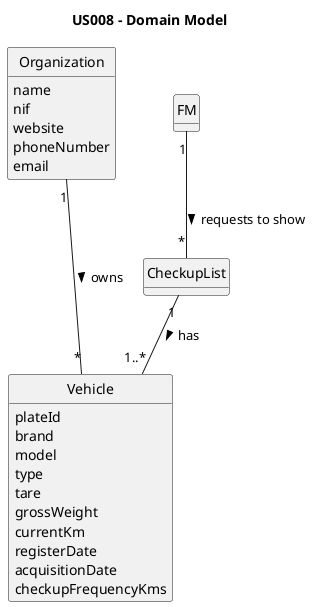 @startuml
skinparam monochrome true
skinparam packageStyle rectangle
skinparam shadowing false
'skinparam linetype ortho
'left to right direction

skinparam classAttributeIconSize 0

hide circle
hide methods

title US008 - Domain Model

class Organization {
    name
    nif
    website
    phoneNumber
    email
}

class Vehicle{
    plateId
    brand
    model
    type
    tare
    grossWeight
    currentKm
    registerDate
    acquisitionDate
    checkupFrequencyKms
}

class CheckupList{

}




FM "1" -- "*" CheckupList : " requests to show >"
Organization "1" --- "*" Vehicle : "owns >"
CheckupList "1" -- "1..*" Vehicle : "has >"




@enduml